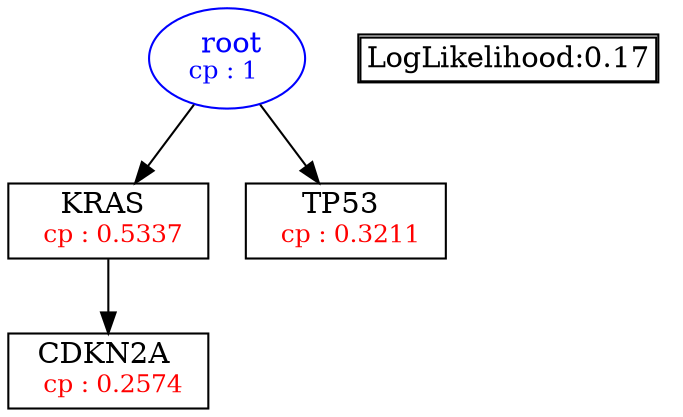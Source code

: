digraph tree {
    "root" [label=<<font color='Blue'> root</font><br/><font color='Blue' POINT-SIZE='12'>cp : 1 </font>>, shape=oval, color=Blue];
    "S2" [label =<KRAS <br/> <font color='Red' POINT-SIZE='12'> cp : 0.5337 </font>>, shape=box];
    "S1" [label =<CDKN2A <br/> <font color='Red' POINT-SIZE='12'> cp : 0.2574 </font>>, shape=box];
    "S3" [label =<TP53 <br/> <font color='Red' POINT-SIZE='12'> cp : 0.3211 </font>>, shape=box];
    "root" -> "S2";
    "root" -> "S3";
    "S2" -> "S1";

    node[shape=plaintext]
    fontsize="10"
    struct1 [label=
    <<TABLE BORDER="1" CELLBORDER="1" CELLSPACING="0" >
    <TR><TD ALIGN="LEFT">LogLikelihood:0.17</TD></TR>
    </TABLE>>];

}
